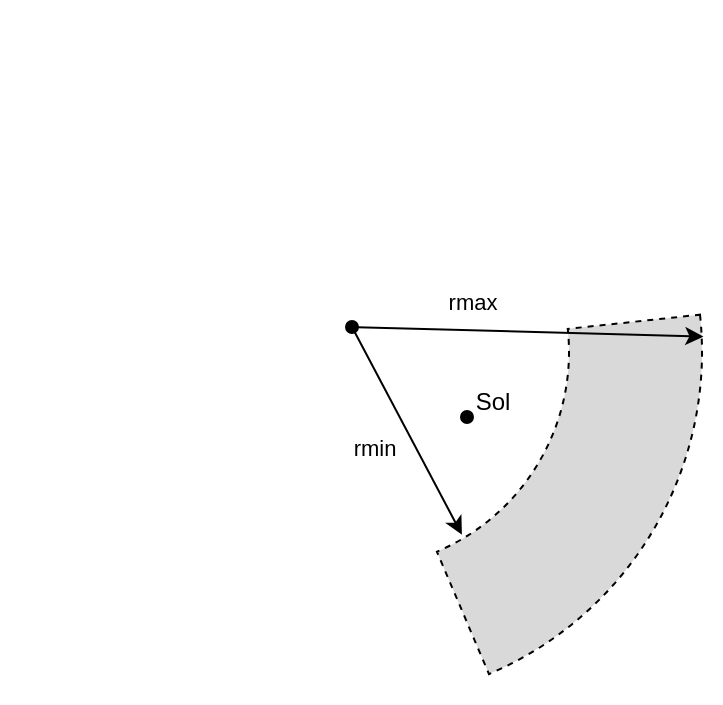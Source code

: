 <mxfile version="13.5.8" type="github">
  <diagram id="NzXpEdFFuoIxbyrC_7Z0" name="Fast ship">
    <mxGraphModel dx="541" dy="414" grid="1" gridSize="10" guides="1" tooltips="1" connect="1" arrows="1" fold="1" page="1" pageScale="1" pageWidth="827" pageHeight="1169" math="0" shadow="0">
      <root>
        <mxCell id="0" />
        <mxCell id="1" parent="0" />
        <mxCell id="RjcsMFj2n8ltg0jni-J6-4" value="" style="strokeWidth=2;html=1;shape=mxgraph.flowchart.start_2;whiteSpace=wrap;fillColor=#000000;" vertex="1" parent="1">
          <mxGeometry x="450" y="235" width="5" height="5" as="geometry" />
        </mxCell>
        <mxCell id="RjcsMFj2n8ltg0jni-J6-7" value="" style="verticalLabelPosition=bottom;verticalAlign=top;html=1;shape=mxgraph.basic.partConcEllipse;startAngle=0.233;endAngle=0.436;arcWidth=0.38;dashed=1;gradientDirection=south;fillColor=#D9D9D9;" vertex="1" parent="1">
          <mxGeometry x="220" y="30" width="350" height="350" as="geometry" />
        </mxCell>
        <mxCell id="RjcsMFj2n8ltg0jni-J6-12" style="rounded=0;orthogonalLoop=1;jettySize=auto;html=1;entryX=1.002;entryY=0.478;entryDx=0;entryDy=0;entryPerimeter=0;" edge="1" parent="1" source="RjcsMFj2n8ltg0jni-J6-10" target="RjcsMFj2n8ltg0jni-J6-7">
          <mxGeometry relative="1" as="geometry">
            <mxPoint x="471" y="240" as="targetPoint" />
          </mxGeometry>
        </mxCell>
        <mxCell id="RjcsMFj2n8ltg0jni-J6-14" value="rmax" style="edgeLabel;html=1;align=center;verticalAlign=middle;resizable=0;points=[];" vertex="1" connectable="0" parent="RjcsMFj2n8ltg0jni-J6-12">
          <mxGeometry x="-0.365" relative="1" as="geometry">
            <mxPoint x="2.2" y="-13.83" as="offset" />
          </mxGeometry>
        </mxCell>
        <mxCell id="RjcsMFj2n8ltg0jni-J6-13" style="edgeStyle=none;rounded=0;orthogonalLoop=1;jettySize=auto;html=1;entryX=0.657;entryY=0.761;entryDx=0;entryDy=0;entryPerimeter=0;" edge="1" parent="1" source="RjcsMFj2n8ltg0jni-J6-10" target="RjcsMFj2n8ltg0jni-J6-7">
          <mxGeometry relative="1" as="geometry" />
        </mxCell>
        <mxCell id="RjcsMFj2n8ltg0jni-J6-15" value="rmin" style="edgeLabel;html=1;align=center;verticalAlign=middle;resizable=0;points=[];" vertex="1" connectable="0" parent="RjcsMFj2n8ltg0jni-J6-13">
          <mxGeometry x="-0.202" relative="1" as="geometry">
            <mxPoint x="-12.44" y="16.87" as="offset" />
          </mxGeometry>
        </mxCell>
        <mxCell id="RjcsMFj2n8ltg0jni-J6-10" value="" style="strokeWidth=2;html=1;shape=mxgraph.flowchart.start_2;whiteSpace=wrap;fillColor=#000000;" vertex="1" parent="1">
          <mxGeometry x="392.5" y="190" width="5" height="5" as="geometry" />
        </mxCell>
        <mxCell id="RjcsMFj2n8ltg0jni-J6-16" value="Sol" style="text;html=1;align=center;verticalAlign=middle;resizable=0;points=[];autosize=1;" vertex="1" parent="1">
          <mxGeometry x="450" y="220" width="30" height="20" as="geometry" />
        </mxCell>
      </root>
    </mxGraphModel>
  </diagram>
</mxfile>
